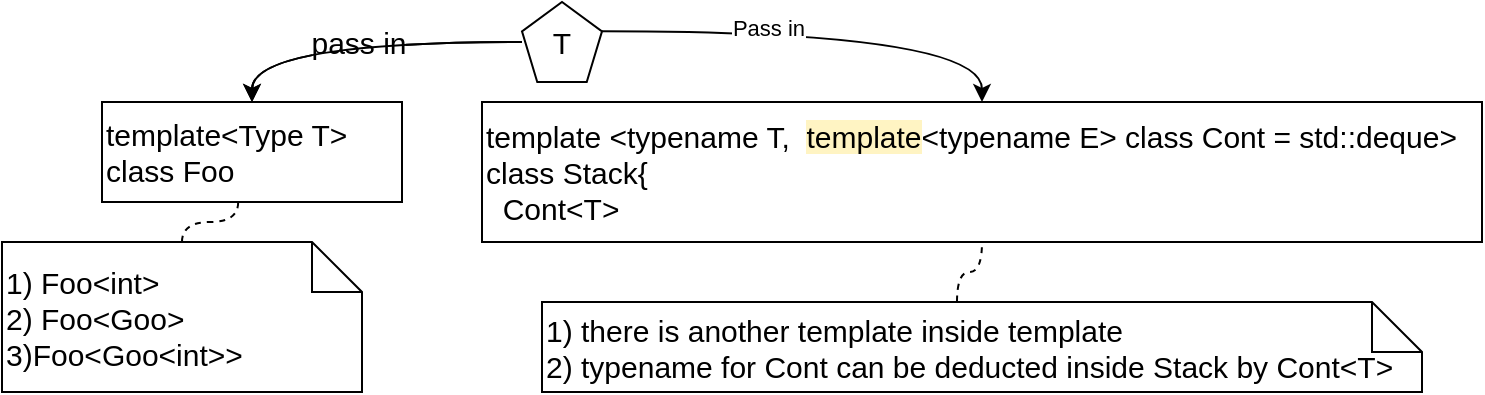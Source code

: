 <mxfile version="18.0.2" type="device"><diagram id="JjCvnNfDMSCFLUrFEtY6" name="Page-1"><mxGraphModel dx="2942" dy="1089" grid="1" gridSize="10" guides="1" tooltips="1" connect="1" arrows="1" fold="1" page="1" pageScale="1" pageWidth="850" pageHeight="1100" math="0" shadow="0"><root><mxCell id="0"/><mxCell id="1" parent="0"/><mxCell id="gIGwUcbWeLdTTdiQQlqT-1" value="pass in" style="edgeStyle=orthogonalEdgeStyle;curved=1;rounded=0;orthogonalLoop=1;jettySize=auto;html=1;fontSize=15;" edge="1" parent="1" source="gIGwUcbWeLdTTdiQQlqT-3" target="gIGwUcbWeLdTTdiQQlqT-4"><mxGeometry relative="1" as="geometry"/></mxCell><mxCell id="gIGwUcbWeLdTTdiQQlqT-2" value="" style="edgeStyle=orthogonalEdgeStyle;curved=1;rounded=0;orthogonalLoop=1;jettySize=auto;html=1;fontSize=15;" edge="1" parent="1" source="gIGwUcbWeLdTTdiQQlqT-3" target="gIGwUcbWeLdTTdiQQlqT-4"><mxGeometry relative="1" as="geometry"/></mxCell><mxCell id="gIGwUcbWeLdTTdiQQlqT-3" value="T" style="whiteSpace=wrap;html=1;shape=mxgraph.basic.pentagon;fontSize=15;" vertex="1" parent="1"><mxGeometry x="330" y="100" width="40" height="40" as="geometry"/></mxCell><mxCell id="gIGwUcbWeLdTTdiQQlqT-4" value="template&amp;lt;Type T&amp;gt;&lt;br style=&quot;font-size: 15px;&quot;&gt;class Foo" style="whiteSpace=wrap;html=1;align=left;fontSize=15;" vertex="1" parent="1"><mxGeometry x="120" y="150" width="150" height="50" as="geometry"/></mxCell><mxCell id="gIGwUcbWeLdTTdiQQlqT-5" value="&lt;div&gt;&lt;span style=&quot;background-color: initial;&quot;&gt;template &amp;lt;typename T,&amp;nbsp; &lt;/span&gt;&lt;span style=&quot;background-color: rgb(255, 244, 195);&quot;&gt;template&lt;/span&gt;&lt;span style=&quot;background-color: initial;&quot;&gt;&amp;lt;typename E&amp;gt;&amp;nbsp;&lt;/span&gt;&lt;span style=&quot;background-color: initial;&quot;&gt;class Cont = std::deque&amp;gt;&lt;/span&gt;&lt;/div&gt;&lt;div&gt;&lt;span style=&quot;background-color: initial;&quot;&gt;class Stack{&lt;/span&gt;&lt;/div&gt;&lt;div&gt;&lt;span style=&quot;background-color: initial;&quot;&gt;&amp;nbsp; Cont&amp;lt;T&amp;gt;&amp;nbsp;&amp;nbsp;&lt;/span&gt;&lt;/div&gt;" style="whiteSpace=wrap;html=1;align=left;fontSize=15;" vertex="1" parent="1"><mxGeometry x="310" y="150" width="500" height="70" as="geometry"/></mxCell><mxCell id="gIGwUcbWeLdTTdiQQlqT-6" value="" style="edgeStyle=orthogonalEdgeStyle;curved=1;rounded=0;orthogonalLoop=1;jettySize=auto;html=1;fontSize=15;entryX=0.5;entryY=0;entryDx=0;entryDy=0;exitX=1;exitY=0.365;exitDx=0;exitDy=0;exitPerimeter=0;" edge="1" parent="1" source="gIGwUcbWeLdTTdiQQlqT-3" target="gIGwUcbWeLdTTdiQQlqT-5"><mxGeometry relative="1" as="geometry"><mxPoint x="360" y="150" as="sourcePoint"/><mxPoint x="290" y="190" as="targetPoint"/></mxGeometry></mxCell><mxCell id="gIGwUcbWeLdTTdiQQlqT-7" value="Pass in" style="edgeLabel;html=1;align=center;verticalAlign=middle;resizable=0;points=[];" vertex="1" connectable="0" parent="gIGwUcbWeLdTTdiQQlqT-6"><mxGeometry x="-0.263" y="2" relative="1" as="geometry"><mxPoint as="offset"/></mxGeometry></mxCell><mxCell id="gIGwUcbWeLdTTdiQQlqT-8" value="1) Foo&amp;lt;int&amp;gt;&lt;br&gt;2) Foo&amp;lt;Goo&amp;gt;&lt;br&gt;3)Foo&amp;lt;Goo&amp;lt;int&amp;gt;&amp;gt;" style="shape=note2;boundedLbl=1;whiteSpace=wrap;html=1;size=25;verticalAlign=middle;align=left;horizontal=1;labelPosition=center;verticalLabelPosition=middle;fontSize=15;" vertex="1" parent="1"><mxGeometry x="70" y="220" width="180" height="75" as="geometry"/></mxCell><mxCell id="gIGwUcbWeLdTTdiQQlqT-9" value="1) there is another template inside template&lt;br&gt;2) typename for Cont can be deducted inside Stack by Cont&amp;lt;T&amp;gt;" style="shape=note2;boundedLbl=1;whiteSpace=wrap;html=1;size=25;verticalAlign=middle;align=left;horizontal=1;labelPosition=center;verticalLabelPosition=middle;fontSize=15;" vertex="1" parent="1"><mxGeometry x="340" y="250" width="440" height="45" as="geometry"/></mxCell><mxCell id="gIGwUcbWeLdTTdiQQlqT-10" value="" style="endArrow=none;html=1;rounded=0;curved=1;entryX=0.5;entryY=1;entryDx=0;entryDy=0;edgeStyle=orthogonalEdgeStyle;exitX=0;exitY=0;exitDx=207.5;exitDy=0;exitPerimeter=0;fontSize=15;dashed=1;" edge="1" parent="1" source="gIGwUcbWeLdTTdiQQlqT-9" target="gIGwUcbWeLdTTdiQQlqT-5"><mxGeometry width="50" height="50" relative="1" as="geometry"><mxPoint x="590" y="350" as="sourcePoint"/><mxPoint x="165" y="340" as="targetPoint"/></mxGeometry></mxCell><mxCell id="gIGwUcbWeLdTTdiQQlqT-11" value="" style="endArrow=none;html=1;rounded=0;curved=1;entryX=0.454;entryY=1.001;entryDx=0;entryDy=0;edgeStyle=orthogonalEdgeStyle;fontSize=15;dashed=1;entryPerimeter=0;exitX=0.5;exitY=0;exitDx=0;exitDy=0;exitPerimeter=0;" edge="1" parent="1" source="gIGwUcbWeLdTTdiQQlqT-8" target="gIGwUcbWeLdTTdiQQlqT-4"><mxGeometry width="50" height="50" relative="1" as="geometry"><mxPoint x="150" y="230" as="sourcePoint"/><mxPoint x="580" y="210" as="targetPoint"/></mxGeometry></mxCell></root></mxGraphModel></diagram></mxfile>